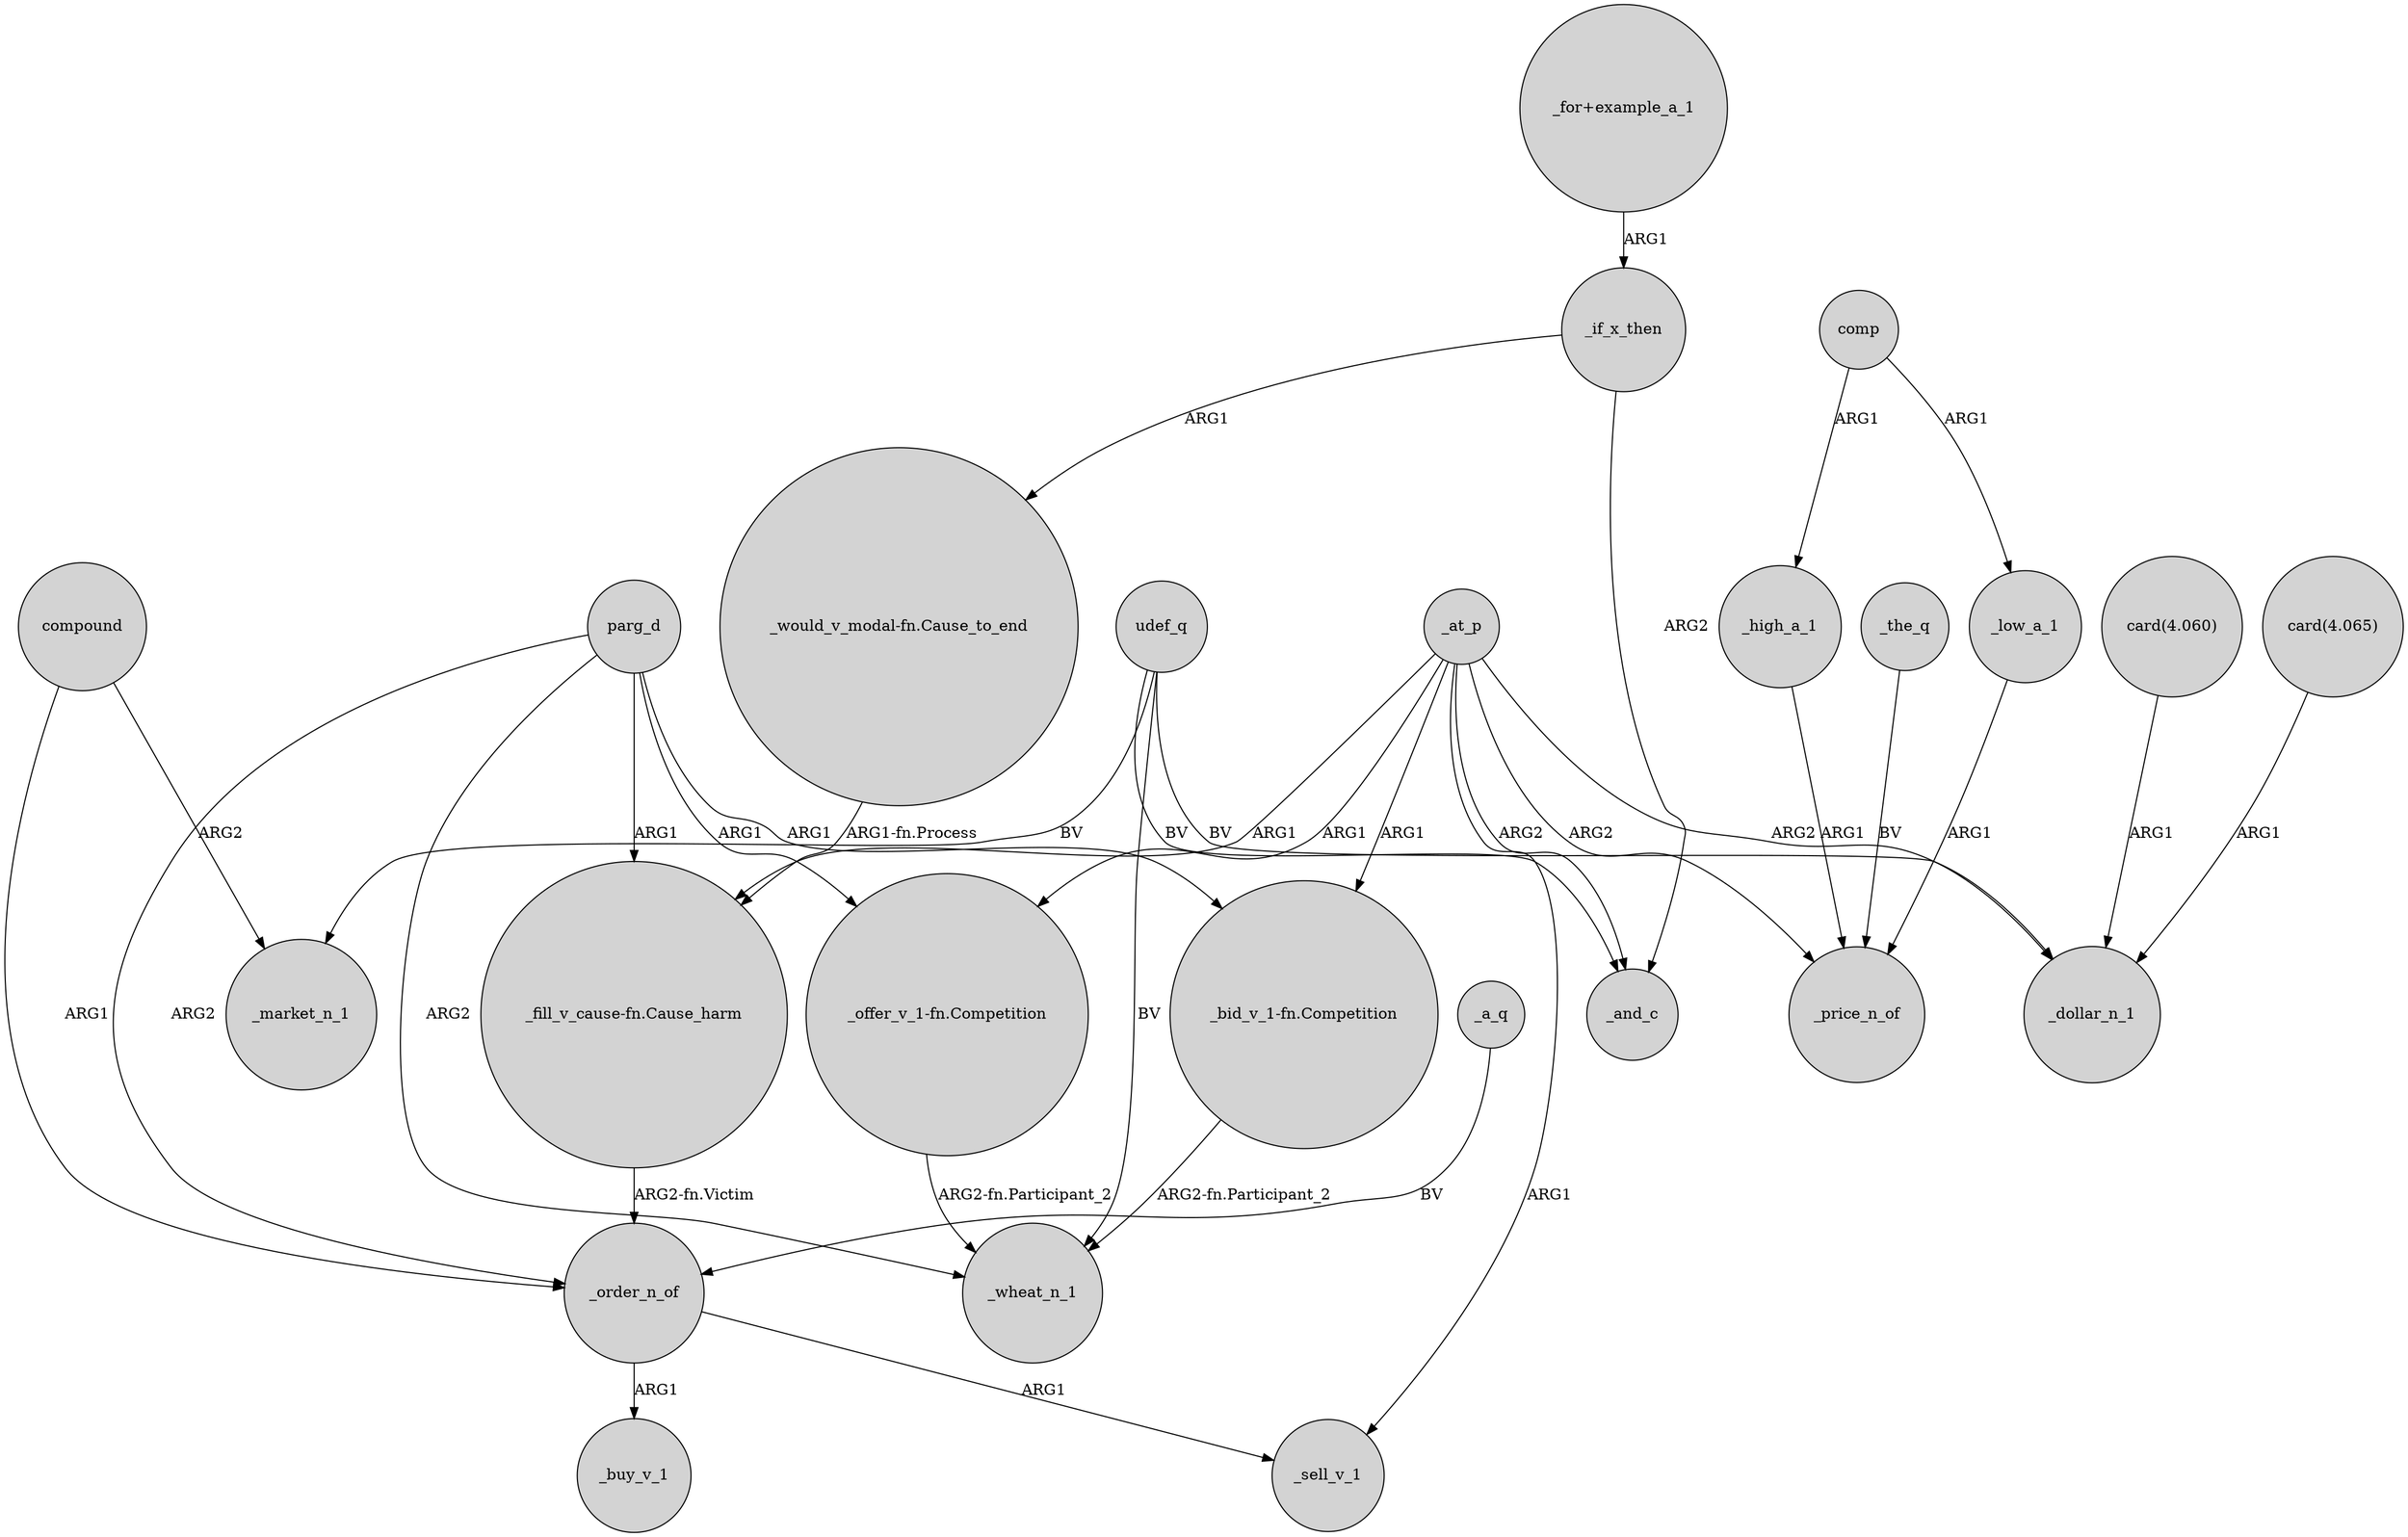 digraph {
	node [shape=circle style=filled]
	parg_d -> _wheat_n_1 [label=ARG2]
	compound -> _order_n_of [label=ARG1]
	udef_q -> _market_n_1 [label=BV]
	_a_q -> _order_n_of [label=BV]
	"_bid_v_1-fn.Competition" -> _wheat_n_1 [label="ARG2-fn.Participant_2"]
	_at_p -> _sell_v_1 [label=ARG1]
	comp -> _low_a_1 [label=ARG1]
	compound -> _market_n_1 [label=ARG2]
	_order_n_of -> _buy_v_1 [label=ARG1]
	"_for+example_a_1" -> _if_x_then [label=ARG1]
	_at_p -> "_fill_v_cause-fn.Cause_harm" [label=ARG1]
	"_would_v_modal-fn.Cause_to_end" -> "_fill_v_cause-fn.Cause_harm" [label="ARG1-fn.Process"]
	udef_q -> _and_c [label=BV]
	parg_d -> _order_n_of [label=ARG2]
	_low_a_1 -> _price_n_of [label=ARG1]
	_high_a_1 -> _price_n_of [label=ARG1]
	udef_q -> _wheat_n_1 [label=BV]
	"card(4.060)" -> _dollar_n_1 [label=ARG1]
	parg_d -> "_offer_v_1-fn.Competition" [label=ARG1]
	_at_p -> _and_c [label=ARG2]
	_at_p -> "_bid_v_1-fn.Competition" [label=ARG1]
	_at_p -> _dollar_n_1 [label=ARG2]
	comp -> _high_a_1 [label=ARG1]
	_at_p -> _price_n_of [label=ARG2]
	udef_q -> _dollar_n_1 [label=BV]
	"_fill_v_cause-fn.Cause_harm" -> _order_n_of [label="ARG2-fn.Victim"]
	"card(4.065)" -> _dollar_n_1 [label=ARG1]
	_if_x_then -> _and_c [label=ARG2]
	"_offer_v_1-fn.Competition" -> _wheat_n_1 [label="ARG2-fn.Participant_2"]
	_order_n_of -> _sell_v_1 [label=ARG1]
	_at_p -> "_offer_v_1-fn.Competition" [label=ARG1]
	_the_q -> _price_n_of [label=BV]
	parg_d -> "_bid_v_1-fn.Competition" [label=ARG1]
	parg_d -> "_fill_v_cause-fn.Cause_harm" [label=ARG1]
	_if_x_then -> "_would_v_modal-fn.Cause_to_end" [label=ARG1]
}
